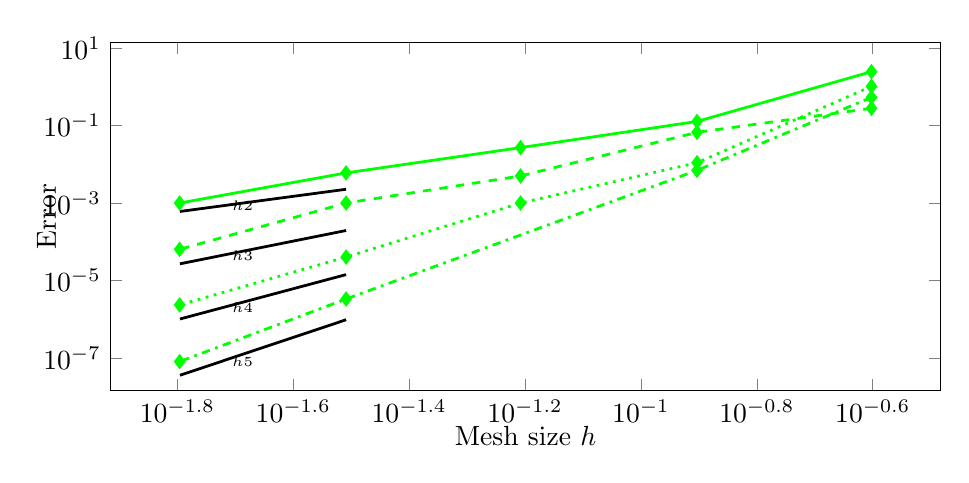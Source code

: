 \begin{tikzpicture}%
\begin{axis}[xmode=log,ymode=log,height=6cm,mark options={solid},xlabel={Mesh size $h$},ylabel={Error},ylabel style={yshift=-0.4cm},xlabel style={yshift=0.2cm},width=1\textwidth]%
\addplot[mark=diamond*,color=green,line width=1pt,solid] coordinates {%
(0.25,2.47)%
(0.125,0.128)%
(0.062,0.027)%
(0.031,0.006)%
(0.016,0.001)%
};%
%
%
\addplot[line width=1pt,samples=100,forget plot,domain={0.031:0.016},yshift=-0.2cm,draw=black]{6.022*x^2} node[right, pos=0.75] {\tiny{$h2$}};%
\addplot[mark=diamond*,color=green,line width=1pt,dashed] coordinates {%
(0.25,0.28)%
(0.125,0.067)%
(0.062,0.005)%
(0.031,0.001)%
(0.016,6.376e-05)%
};%
%
%
\addplot[line width=1pt,samples=100,forget plot,domain={0.031:0.016},yshift=-0.2cm,draw=black]{16.715*x^3} node[right, pos=0.75] {\tiny{$h3$}};%
\addplot[mark=diamond*,color=green,line width=1pt,dotted] coordinates {%
(0.25,1.029)%
(0.125,0.011)%
(0.062,0.001)%
(0.031,4.024e-05)%
(0.016,2.335e-06)%
};%
%
%
\addplot[line width=1pt,samples=100,forget plot,domain={0.031:0.016},yshift=-0.2cm,draw=black]{39.167*x^4} node[right, pos=0.75] {\tiny{$h4$}};%
\addplot[mark=diamond*,color=green,line width=1pt,dashdotted] coordinates {%
(0.25,0.535)%
(0.125,0.007)%
(0.062,0.0)%
(0.031,3.327e-06)%
(0.016,8.03e-08)%
};%
%
%
\addplot[line width=1pt,samples=100,forget plot,domain={0.031:0.016},yshift=-0.2cm,draw=black]{86.22*x^5} node[right, pos=0.75] {\tiny{$h5$}};%
\end{axis}%
\end{tikzpicture}%
